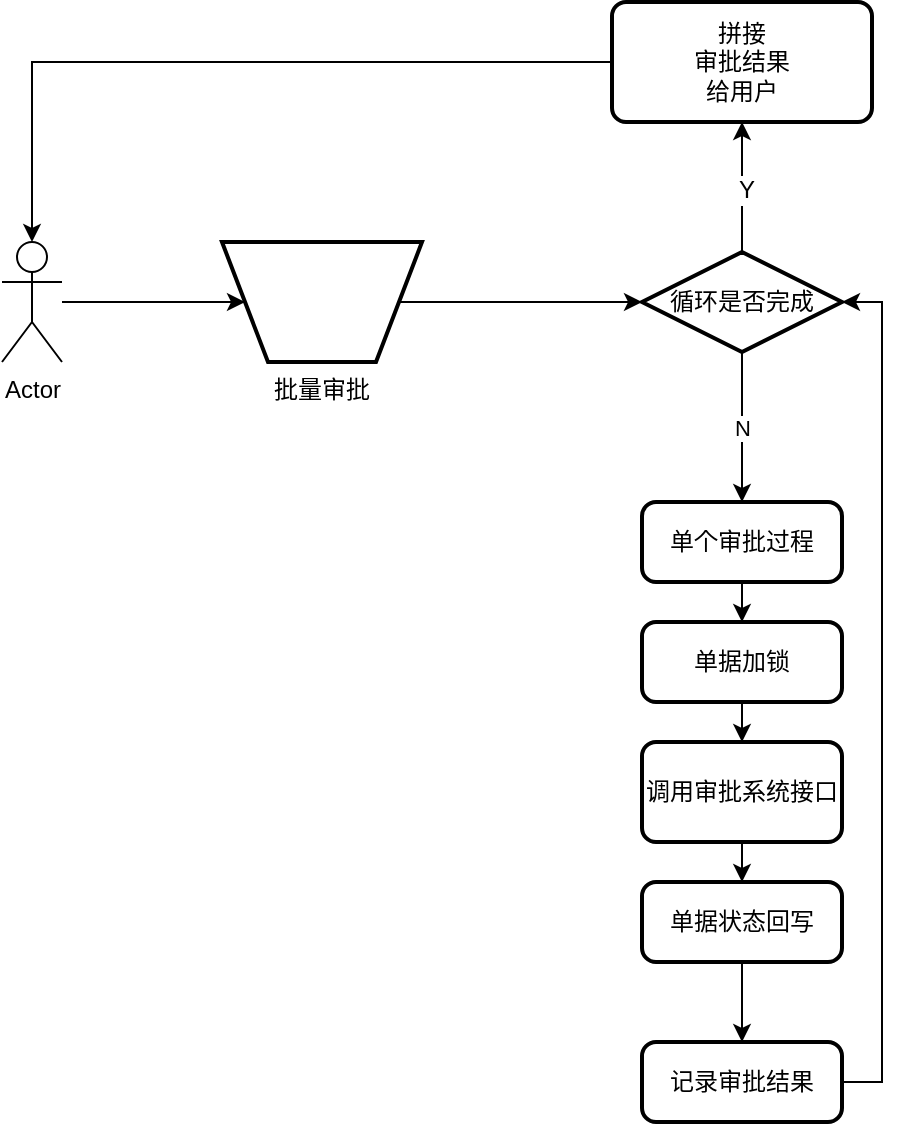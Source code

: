 <mxfile version="10.9.6" type="github"><diagram id="XlH8XiVDLFOUeWMyUa8y" name="第 1 页"><mxGraphModel dx="899" dy="521" grid="1" gridSize="10" guides="1" tooltips="1" connect="1" arrows="1" fold="1" page="1" pageScale="1" pageWidth="827" pageHeight="1169" math="0" shadow="0"><root><mxCell id="0"/><mxCell id="1" parent="0"/><mxCell id="jvkHZtDZyvzuCt6c2fIJ-10" value="" style="edgeStyle=orthogonalEdgeStyle;rounded=0;orthogonalLoop=1;jettySize=auto;html=1;entryX=0;entryY=0.5;entryDx=0;entryDy=0;entryPerimeter=0;" edge="1" parent="1" source="jvkHZtDZyvzuCt6c2fIJ-3" target="jvkHZtDZyvzuCt6c2fIJ-16"><mxGeometry relative="1" as="geometry"><mxPoint x="440" y="230" as="targetPoint"/></mxGeometry></mxCell><mxCell id="jvkHZtDZyvzuCt6c2fIJ-3" value="批量审批" style="verticalLabelPosition=bottom;verticalAlign=top;html=1;strokeWidth=2;shape=trapezoid;perimeter=trapezoidPerimeter;whiteSpace=wrap;size=0.23;arcSize=10;flipV=1;" vertex="1" parent="1"><mxGeometry x="270" y="200" width="100" height="60" as="geometry"/></mxCell><mxCell id="jvkHZtDZyvzuCt6c2fIJ-9" value="" style="edgeStyle=orthogonalEdgeStyle;rounded=0;orthogonalLoop=1;jettySize=auto;html=1;" edge="1" parent="1" source="jvkHZtDZyvzuCt6c2fIJ-4" target="jvkHZtDZyvzuCt6c2fIJ-3"><mxGeometry relative="1" as="geometry"/></mxCell><mxCell id="jvkHZtDZyvzuCt6c2fIJ-4" value="Actor" style="shape=umlActor;verticalLabelPosition=bottom;labelBackgroundColor=#ffffff;verticalAlign=top;html=1;outlineConnect=0;" vertex="1" parent="1"><mxGeometry x="160" y="200" width="30" height="60" as="geometry"/></mxCell><mxCell id="jvkHZtDZyvzuCt6c2fIJ-18" value="N" style="edgeStyle=orthogonalEdgeStyle;rounded=0;orthogonalLoop=1;jettySize=auto;html=1;" edge="1" parent="1" source="jvkHZtDZyvzuCt6c2fIJ-16" target="jvkHZtDZyvzuCt6c2fIJ-17"><mxGeometry relative="1" as="geometry"/></mxCell><mxCell id="jvkHZtDZyvzuCt6c2fIJ-31" value="" style="edgeStyle=orthogonalEdgeStyle;rounded=0;orthogonalLoop=1;jettySize=auto;html=1;entryX=0.5;entryY=1;entryDx=0;entryDy=0;" edge="1" parent="1" source="jvkHZtDZyvzuCt6c2fIJ-16" target="jvkHZtDZyvzuCt6c2fIJ-29"><mxGeometry relative="1" as="geometry"><mxPoint x="530" y="150" as="targetPoint"/><Array as="points"><mxPoint x="530" y="170"/><mxPoint x="530" y="170"/></Array></mxGeometry></mxCell><mxCell id="jvkHZtDZyvzuCt6c2fIJ-32" value="Y" style="text;html=1;resizable=0;points=[];align=center;verticalAlign=middle;labelBackgroundColor=#ffffff;" vertex="1" connectable="0" parent="jvkHZtDZyvzuCt6c2fIJ-31"><mxGeometry x="-0.026" y="-2" relative="1" as="geometry"><mxPoint as="offset"/></mxGeometry></mxCell><mxCell id="jvkHZtDZyvzuCt6c2fIJ-16" value="循环是否完成" style="strokeWidth=2;html=1;shape=mxgraph.flowchart.decision;whiteSpace=wrap;" vertex="1" parent="1"><mxGeometry x="480" y="205" width="100" height="50" as="geometry"/></mxCell><mxCell id="jvkHZtDZyvzuCt6c2fIJ-20" value="" style="edgeStyle=orthogonalEdgeStyle;rounded=0;orthogonalLoop=1;jettySize=auto;html=1;" edge="1" parent="1" source="jvkHZtDZyvzuCt6c2fIJ-17" target="jvkHZtDZyvzuCt6c2fIJ-19"><mxGeometry relative="1" as="geometry"/></mxCell><mxCell id="jvkHZtDZyvzuCt6c2fIJ-17" value="单个审批过程" style="rounded=1;whiteSpace=wrap;html=1;absoluteArcSize=1;arcSize=14;strokeWidth=2;" vertex="1" parent="1"><mxGeometry x="480" y="330" width="100" height="40" as="geometry"/></mxCell><mxCell id="jvkHZtDZyvzuCt6c2fIJ-22" value="" style="edgeStyle=orthogonalEdgeStyle;rounded=0;orthogonalLoop=1;jettySize=auto;html=1;" edge="1" parent="1" source="jvkHZtDZyvzuCt6c2fIJ-19" target="jvkHZtDZyvzuCt6c2fIJ-21"><mxGeometry relative="1" as="geometry"/></mxCell><mxCell id="jvkHZtDZyvzuCt6c2fIJ-19" value="单据加锁" style="rounded=1;whiteSpace=wrap;html=1;absoluteArcSize=1;arcSize=14;strokeWidth=2;" vertex="1" parent="1"><mxGeometry x="480" y="390" width="100" height="40" as="geometry"/></mxCell><mxCell id="jvkHZtDZyvzuCt6c2fIJ-24" value="" style="edgeStyle=orthogonalEdgeStyle;rounded=0;orthogonalLoop=1;jettySize=auto;html=1;" edge="1" parent="1" source="jvkHZtDZyvzuCt6c2fIJ-21" target="jvkHZtDZyvzuCt6c2fIJ-23"><mxGeometry relative="1" as="geometry"/></mxCell><mxCell id="jvkHZtDZyvzuCt6c2fIJ-21" value="调用审批系统接口" style="rounded=1;whiteSpace=wrap;html=1;absoluteArcSize=1;arcSize=14;strokeWidth=2;" vertex="1" parent="1"><mxGeometry x="480" y="450" width="100" height="50" as="geometry"/></mxCell><mxCell id="jvkHZtDZyvzuCt6c2fIJ-26" value="" style="edgeStyle=orthogonalEdgeStyle;rounded=0;orthogonalLoop=1;jettySize=auto;html=1;" edge="1" parent="1" source="jvkHZtDZyvzuCt6c2fIJ-23" target="jvkHZtDZyvzuCt6c2fIJ-25"><mxGeometry relative="1" as="geometry"/></mxCell><mxCell id="jvkHZtDZyvzuCt6c2fIJ-23" value="单据状态回写" style="rounded=1;whiteSpace=wrap;html=1;absoluteArcSize=1;arcSize=14;strokeWidth=2;" vertex="1" parent="1"><mxGeometry x="480" y="520" width="100" height="40" as="geometry"/></mxCell><mxCell id="jvkHZtDZyvzuCt6c2fIJ-28" value="" style="edgeStyle=orthogonalEdgeStyle;rounded=0;orthogonalLoop=1;jettySize=auto;html=1;entryX=1;entryY=0.5;entryDx=0;entryDy=0;entryPerimeter=0;" edge="1" parent="1" source="jvkHZtDZyvzuCt6c2fIJ-25" target="jvkHZtDZyvzuCt6c2fIJ-16"><mxGeometry relative="1" as="geometry"><mxPoint x="660" y="620" as="targetPoint"/><Array as="points"><mxPoint x="600" y="620"/><mxPoint x="600" y="230"/></Array></mxGeometry></mxCell><mxCell id="jvkHZtDZyvzuCt6c2fIJ-25" value="记录审批结果" style="rounded=1;whiteSpace=wrap;html=1;absoluteArcSize=1;arcSize=14;strokeWidth=2;" vertex="1" parent="1"><mxGeometry x="480" y="600" width="100" height="40" as="geometry"/></mxCell><mxCell id="jvkHZtDZyvzuCt6c2fIJ-34" value="" style="edgeStyle=orthogonalEdgeStyle;rounded=0;orthogonalLoop=1;jettySize=auto;html=1;entryX=0.5;entryY=0;entryDx=0;entryDy=0;entryPerimeter=0;" edge="1" parent="1" source="jvkHZtDZyvzuCt6c2fIJ-29" target="jvkHZtDZyvzuCt6c2fIJ-4"><mxGeometry relative="1" as="geometry"><mxPoint x="385" y="110" as="targetPoint"/></mxGeometry></mxCell><mxCell id="jvkHZtDZyvzuCt6c2fIJ-29" value="拼接&lt;br&gt;审批结果&lt;br&gt;给用户" style="rounded=1;whiteSpace=wrap;html=1;absoluteArcSize=1;arcSize=14;strokeWidth=2;" vertex="1" parent="1"><mxGeometry x="465" y="80" width="130" height="60" as="geometry"/></mxCell></root></mxGraphModel></diagram></mxfile>